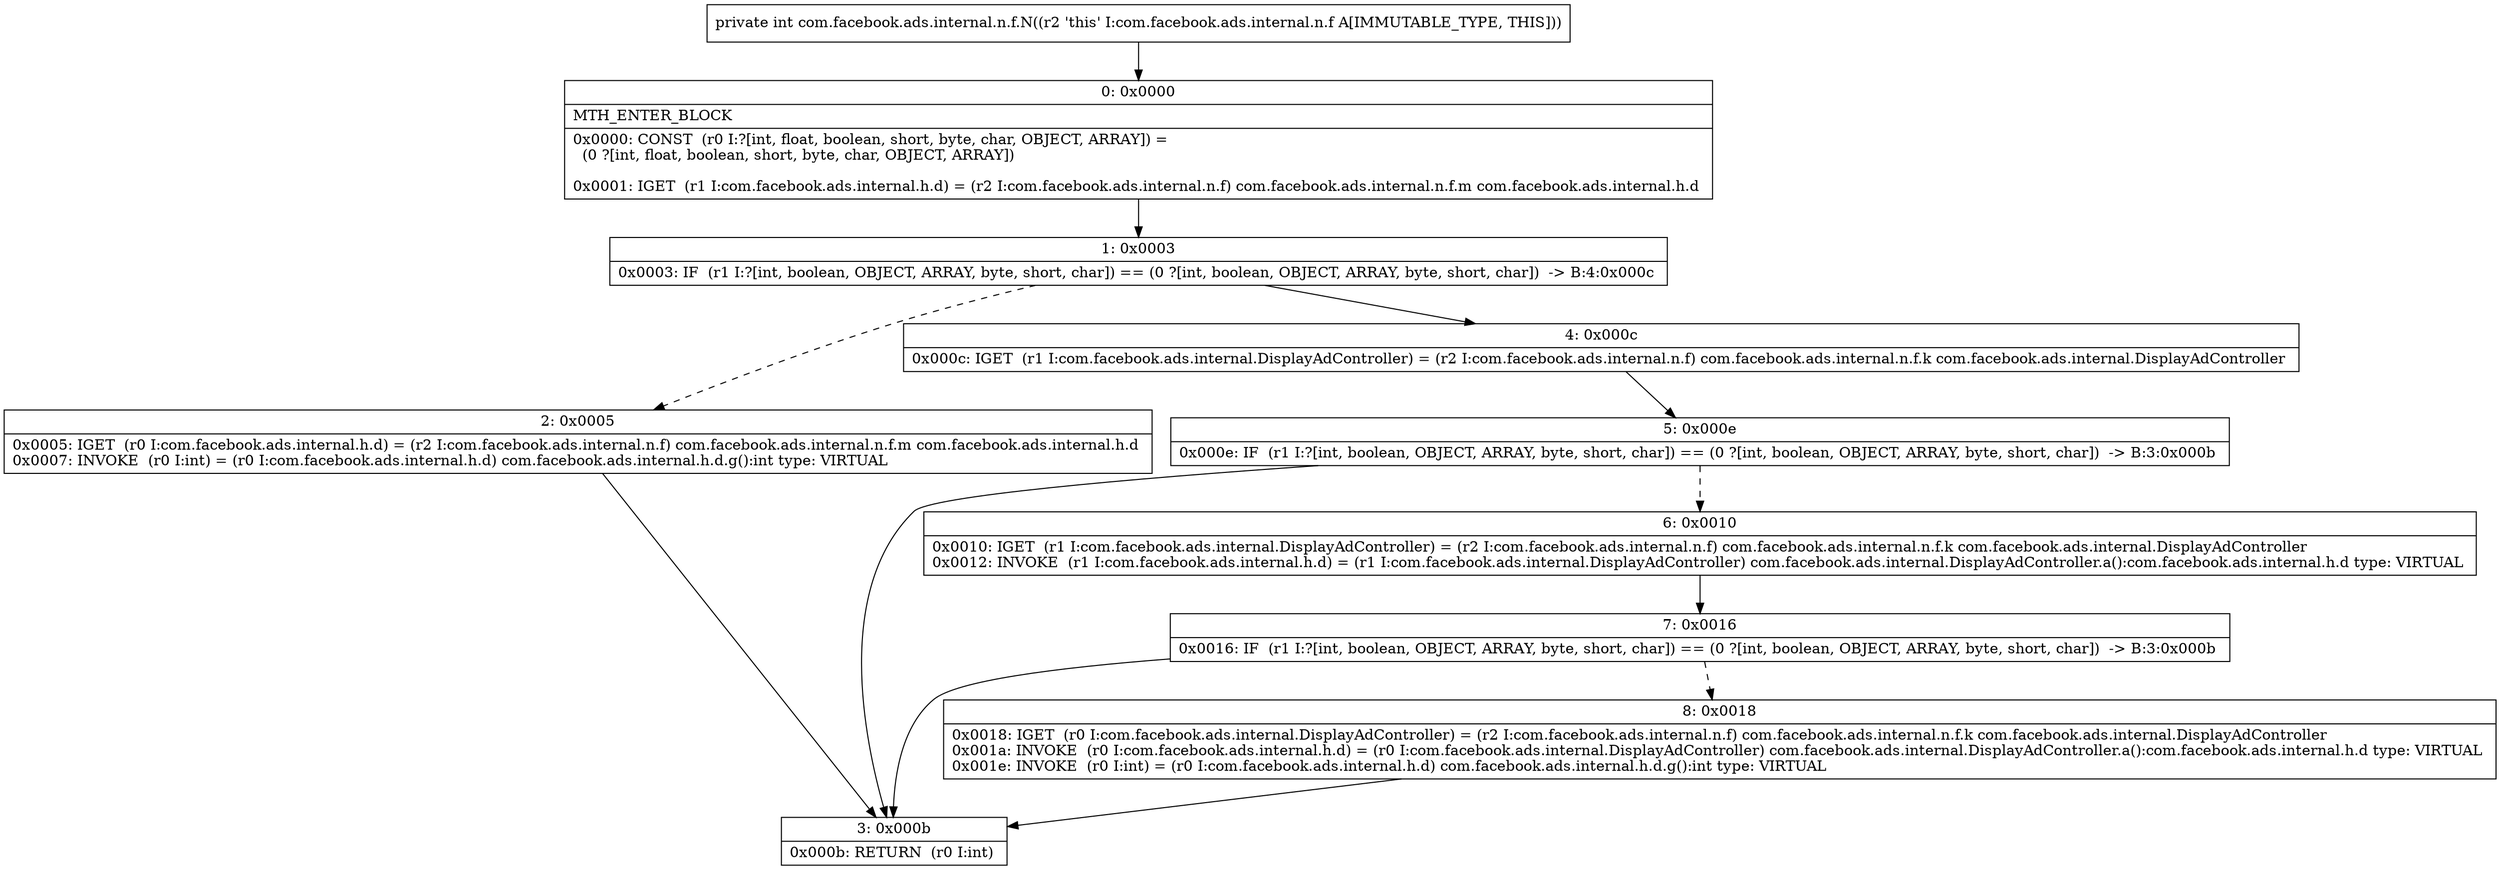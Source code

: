 digraph "CFG forcom.facebook.ads.internal.n.f.N()I" {
Node_0 [shape=record,label="{0\:\ 0x0000|MTH_ENTER_BLOCK\l|0x0000: CONST  (r0 I:?[int, float, boolean, short, byte, char, OBJECT, ARRAY]) = \l  (0 ?[int, float, boolean, short, byte, char, OBJECT, ARRAY])\l \l0x0001: IGET  (r1 I:com.facebook.ads.internal.h.d) = (r2 I:com.facebook.ads.internal.n.f) com.facebook.ads.internal.n.f.m com.facebook.ads.internal.h.d \l}"];
Node_1 [shape=record,label="{1\:\ 0x0003|0x0003: IF  (r1 I:?[int, boolean, OBJECT, ARRAY, byte, short, char]) == (0 ?[int, boolean, OBJECT, ARRAY, byte, short, char])  \-\> B:4:0x000c \l}"];
Node_2 [shape=record,label="{2\:\ 0x0005|0x0005: IGET  (r0 I:com.facebook.ads.internal.h.d) = (r2 I:com.facebook.ads.internal.n.f) com.facebook.ads.internal.n.f.m com.facebook.ads.internal.h.d \l0x0007: INVOKE  (r0 I:int) = (r0 I:com.facebook.ads.internal.h.d) com.facebook.ads.internal.h.d.g():int type: VIRTUAL \l}"];
Node_3 [shape=record,label="{3\:\ 0x000b|0x000b: RETURN  (r0 I:int) \l}"];
Node_4 [shape=record,label="{4\:\ 0x000c|0x000c: IGET  (r1 I:com.facebook.ads.internal.DisplayAdController) = (r2 I:com.facebook.ads.internal.n.f) com.facebook.ads.internal.n.f.k com.facebook.ads.internal.DisplayAdController \l}"];
Node_5 [shape=record,label="{5\:\ 0x000e|0x000e: IF  (r1 I:?[int, boolean, OBJECT, ARRAY, byte, short, char]) == (0 ?[int, boolean, OBJECT, ARRAY, byte, short, char])  \-\> B:3:0x000b \l}"];
Node_6 [shape=record,label="{6\:\ 0x0010|0x0010: IGET  (r1 I:com.facebook.ads.internal.DisplayAdController) = (r2 I:com.facebook.ads.internal.n.f) com.facebook.ads.internal.n.f.k com.facebook.ads.internal.DisplayAdController \l0x0012: INVOKE  (r1 I:com.facebook.ads.internal.h.d) = (r1 I:com.facebook.ads.internal.DisplayAdController) com.facebook.ads.internal.DisplayAdController.a():com.facebook.ads.internal.h.d type: VIRTUAL \l}"];
Node_7 [shape=record,label="{7\:\ 0x0016|0x0016: IF  (r1 I:?[int, boolean, OBJECT, ARRAY, byte, short, char]) == (0 ?[int, boolean, OBJECT, ARRAY, byte, short, char])  \-\> B:3:0x000b \l}"];
Node_8 [shape=record,label="{8\:\ 0x0018|0x0018: IGET  (r0 I:com.facebook.ads.internal.DisplayAdController) = (r2 I:com.facebook.ads.internal.n.f) com.facebook.ads.internal.n.f.k com.facebook.ads.internal.DisplayAdController \l0x001a: INVOKE  (r0 I:com.facebook.ads.internal.h.d) = (r0 I:com.facebook.ads.internal.DisplayAdController) com.facebook.ads.internal.DisplayAdController.a():com.facebook.ads.internal.h.d type: VIRTUAL \l0x001e: INVOKE  (r0 I:int) = (r0 I:com.facebook.ads.internal.h.d) com.facebook.ads.internal.h.d.g():int type: VIRTUAL \l}"];
MethodNode[shape=record,label="{private int com.facebook.ads.internal.n.f.N((r2 'this' I:com.facebook.ads.internal.n.f A[IMMUTABLE_TYPE, THIS])) }"];
MethodNode -> Node_0;
Node_0 -> Node_1;
Node_1 -> Node_2[style=dashed];
Node_1 -> Node_4;
Node_2 -> Node_3;
Node_4 -> Node_5;
Node_5 -> Node_3;
Node_5 -> Node_6[style=dashed];
Node_6 -> Node_7;
Node_7 -> Node_3;
Node_7 -> Node_8[style=dashed];
Node_8 -> Node_3;
}

